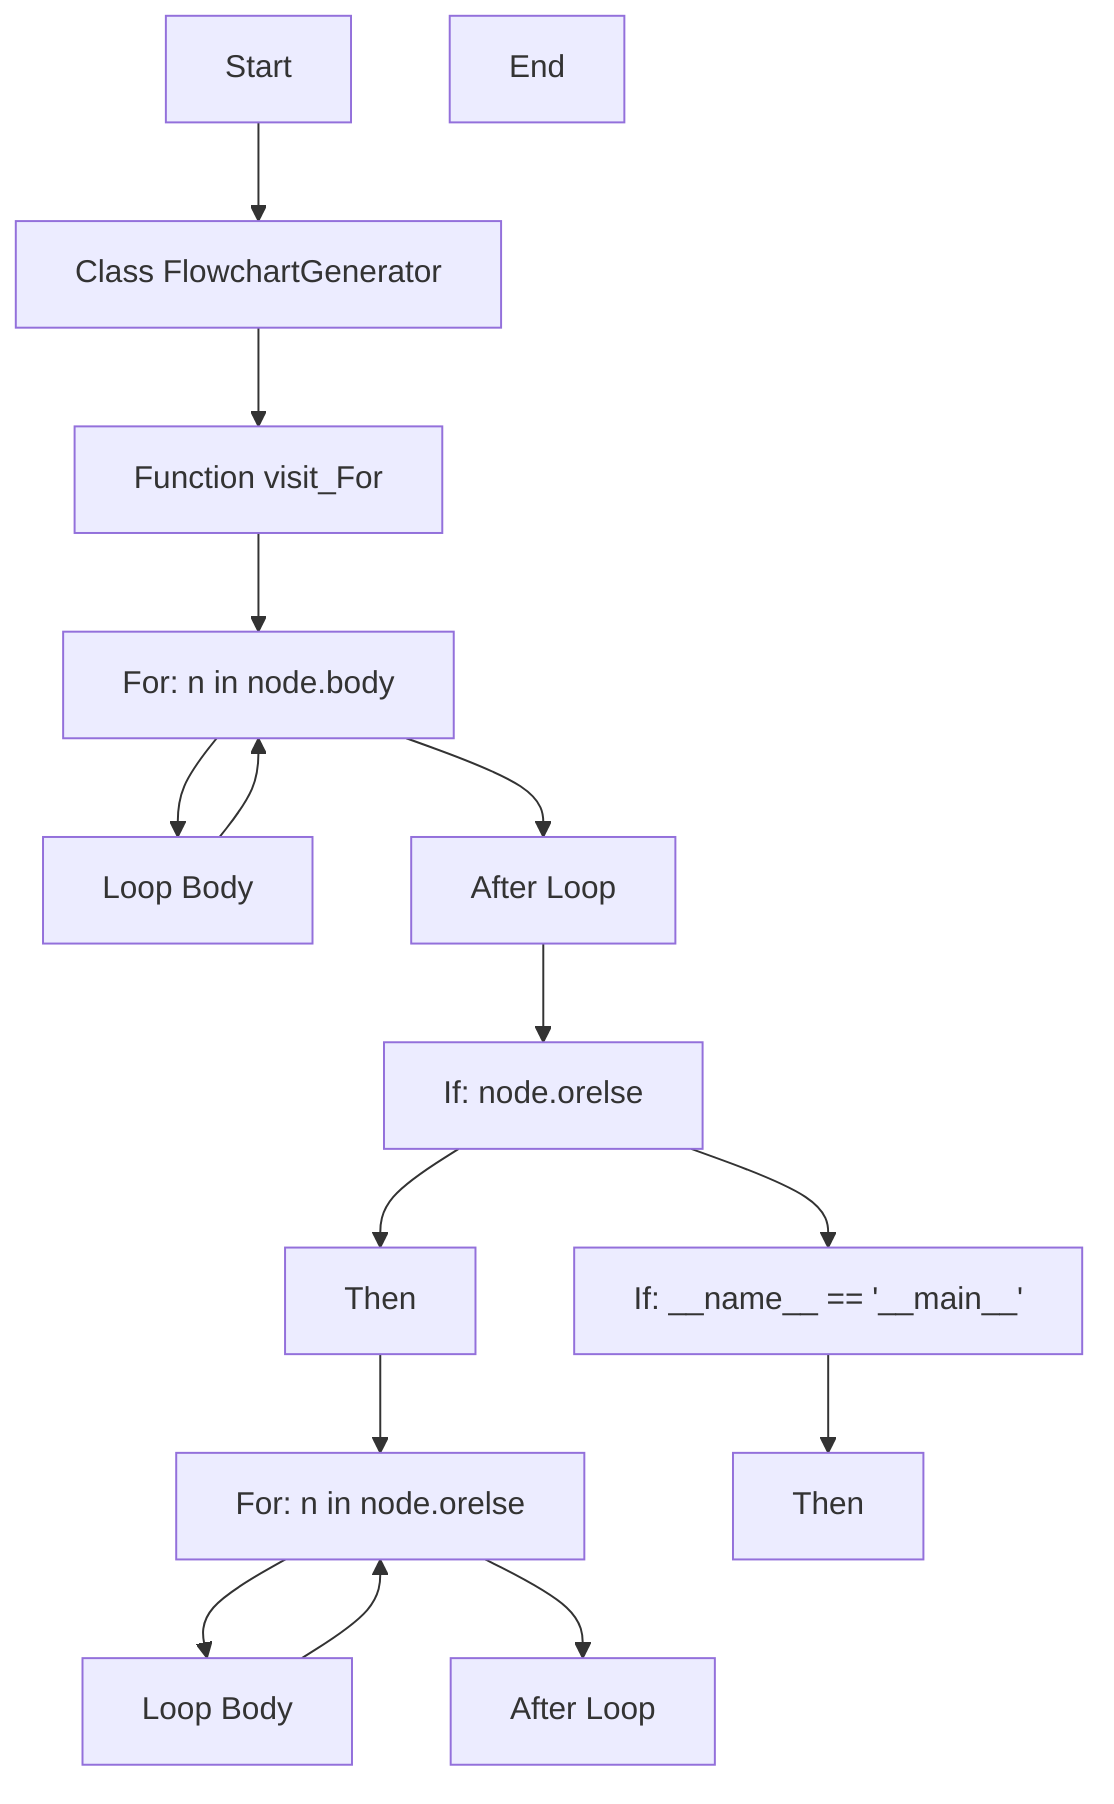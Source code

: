 flowchart TD
Start["Start"]
node1["Class FlowchartGenerator"]
Start --> node1
node2["Function visit_For"]
node1 --> node2
node3["For: n in node.body"]
node2 --> node3
node4["Loop Body"]
node3 --> node4
node5["After Loop"]
node4 --> node3
node3 --> node5
node6["If: node.orelse"]
node5 --> node6
node7["Then"]
node6 --> node7
node8["For: n in node.orelse"]
node7 --> node8
node9["Loop Body"]
node8 --> node9
node10["After Loop"]
node9 --> node8
node8 --> node10
node11["If: __name__ == '__main__'"]
node6 --> node11
node12["Then"]
node11 --> node12
End["End"]